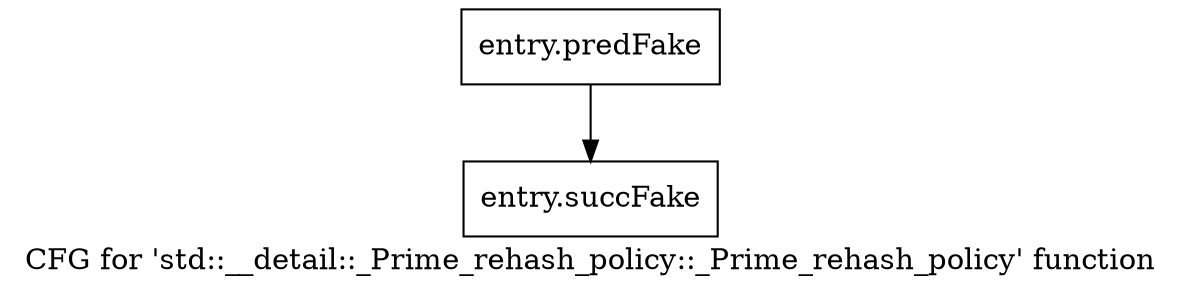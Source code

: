 digraph "CFG for 'std::__detail::_Prime_rehash_policy::_Prime_rehash_policy' function" {
	label="CFG for 'std::__detail::_Prime_rehash_policy::_Prime_rehash_policy' function";

	Node0x436a290 [shape=record,filename="",linenumber="",label="{entry.predFake}"];
	Node0x436a290 -> Node0x4428720[ callList="" memoryops="" filename="/tools/Xilinx/Vitis_HLS/2022.1/tps/lnx64/gcc-8.3.0/lib/gcc/x86_64-pc-linux-gnu/8.3.0/../../../../include/c++/8.3.0/bits/hashtable_policy.h" execusionnum="1"];
	Node0x4428720 [shape=record,filename="/tools/Xilinx/Vitis_HLS/2022.1/tps/lnx64/gcc-8.3.0/lib/gcc/x86_64-pc-linux-gnu/8.3.0/../../../../include/c++/8.3.0/bits/hashtable_policy.h",linenumber="451",label="{entry.succFake}"];
}
